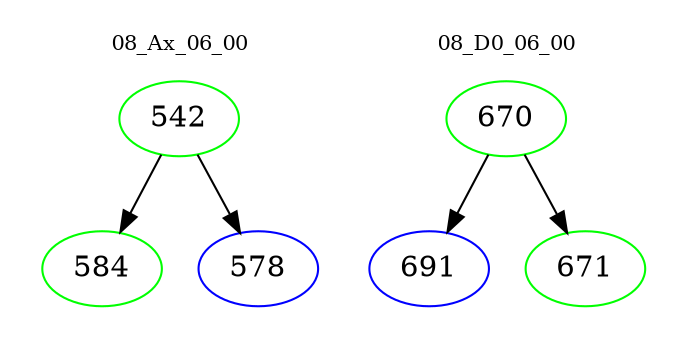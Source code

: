 digraph{
subgraph cluster_0 {
color = white
label = "08_Ax_06_00";
fontsize=10;
T0_542 [label="542", color="green"]
T0_542 -> T0_584 [color="black"]
T0_584 [label="584", color="green"]
T0_542 -> T0_578 [color="black"]
T0_578 [label="578", color="blue"]
}
subgraph cluster_1 {
color = white
label = "08_D0_06_00";
fontsize=10;
T1_670 [label="670", color="green"]
T1_670 -> T1_691 [color="black"]
T1_691 [label="691", color="blue"]
T1_670 -> T1_671 [color="black"]
T1_671 [label="671", color="green"]
}
}
